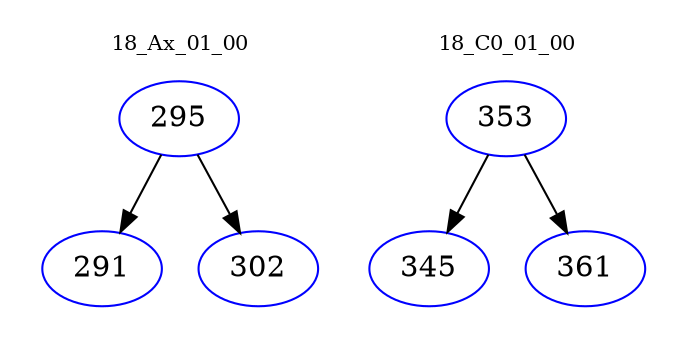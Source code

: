 digraph{
subgraph cluster_0 {
color = white
label = "18_Ax_01_00";
fontsize=10;
T0_295 [label="295", color="blue"]
T0_295 -> T0_291 [color="black"]
T0_291 [label="291", color="blue"]
T0_295 -> T0_302 [color="black"]
T0_302 [label="302", color="blue"]
}
subgraph cluster_1 {
color = white
label = "18_C0_01_00";
fontsize=10;
T1_353 [label="353", color="blue"]
T1_353 -> T1_345 [color="black"]
T1_345 [label="345", color="blue"]
T1_353 -> T1_361 [color="black"]
T1_361 [label="361", color="blue"]
}
}
